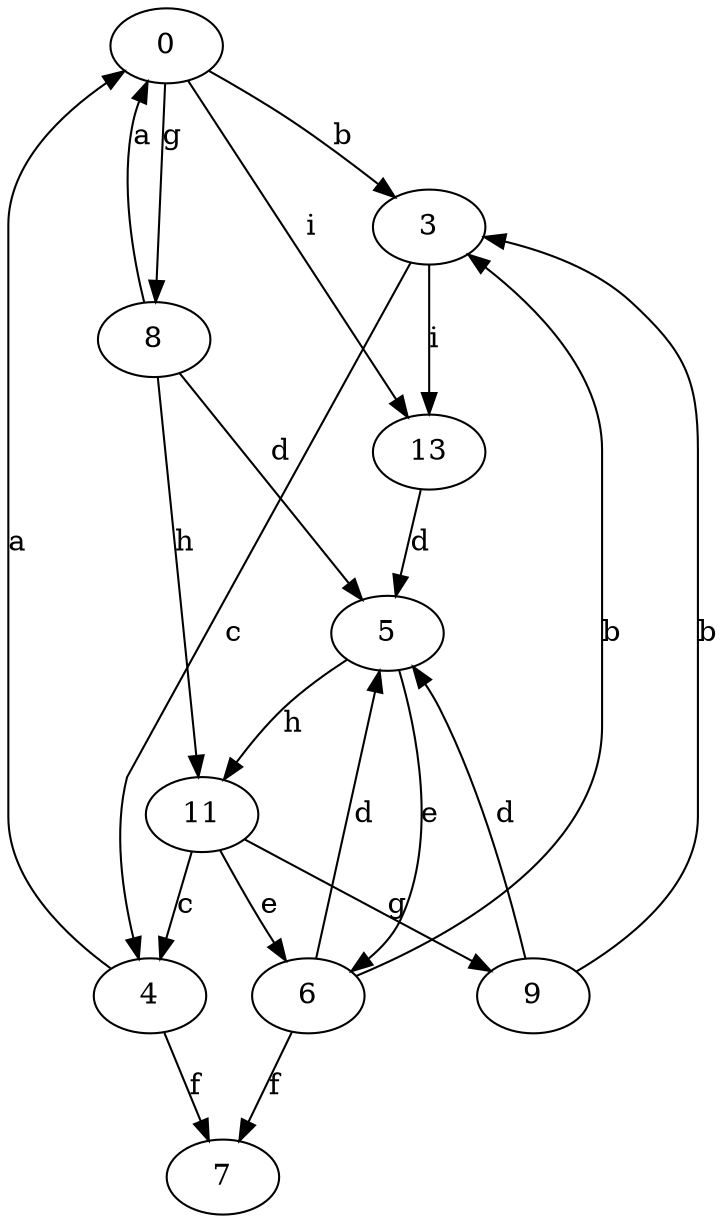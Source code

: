 strict digraph  {
0;
3;
4;
5;
6;
7;
8;
9;
11;
13;
0 -> 3  [label=b];
0 -> 8  [label=g];
0 -> 13  [label=i];
3 -> 4  [label=c];
3 -> 13  [label=i];
4 -> 0  [label=a];
4 -> 7  [label=f];
5 -> 6  [label=e];
5 -> 11  [label=h];
6 -> 3  [label=b];
6 -> 5  [label=d];
6 -> 7  [label=f];
8 -> 0  [label=a];
8 -> 5  [label=d];
8 -> 11  [label=h];
9 -> 3  [label=b];
9 -> 5  [label=d];
11 -> 4  [label=c];
11 -> 6  [label=e];
11 -> 9  [label=g];
13 -> 5  [label=d];
}
